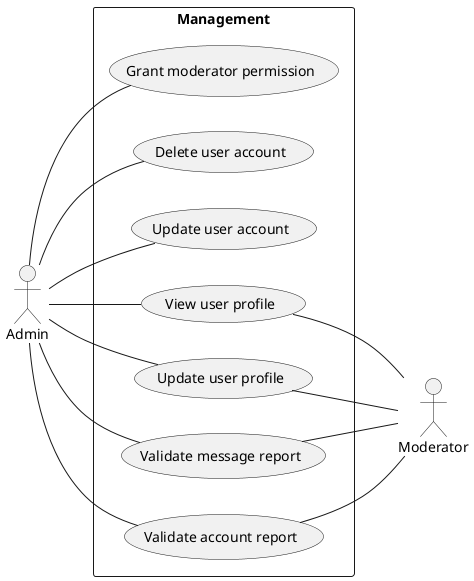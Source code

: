 @startuml
:Moderator: as mod
:Admin: as ad

left to right direction
rectangle Management {
  (Grant moderator permission) as grantPermission
  (Delete user account) as deleteAccount
  (Update user account) as updateAccount
  (View user profile) as viewProfile
  (Update user profile) as updateProfile
  (Validate message report) as validateMessage
  (Validate account report) as validateAccount
}

ad -- grantPermission
ad -- deleteAccount
ad -- updateAccount
ad -- viewProfile
ad -- updateProfile
ad -- validateMessage
ad -- validateAccount

viewProfile -- mod
updateProfile -- mod
validateMessage -- mod
validateAccount -- mod
@enduml
